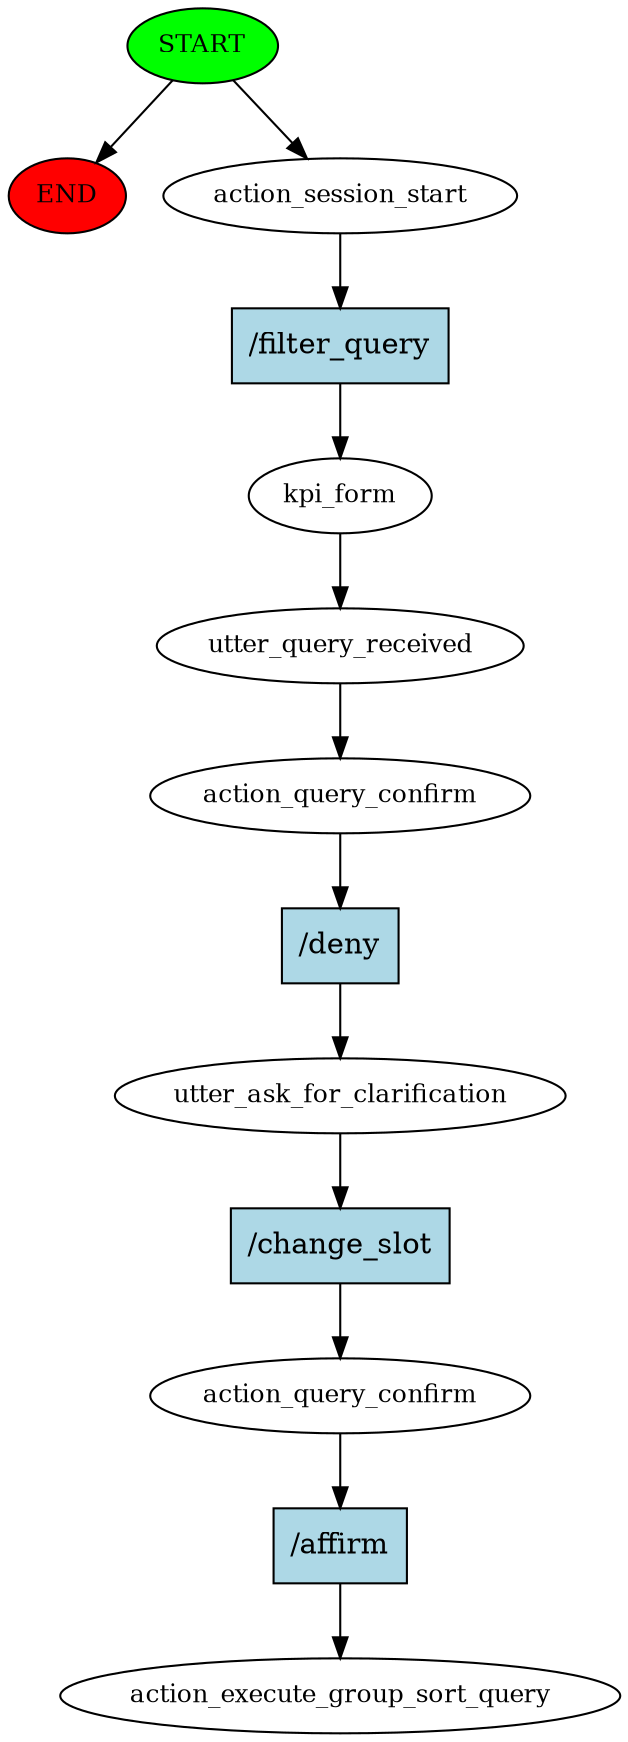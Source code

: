 digraph  {
0 [class="start active", fillcolor=green, fontsize=12, label=START, style=filled];
"-1" [class=end, fillcolor=red, fontsize=12, label=END, style=filled];
1 [class=active, fontsize=12, label=action_session_start];
2 [class=active, fontsize=12, label=kpi_form];
3 [class=active, fontsize=12, label=utter_query_received];
4 [class=active, fontsize=12, label=action_query_confirm];
5 [class=active, fontsize=12, label=utter_ask_for_clarification];
6 [class=active, fontsize=12, label=action_query_confirm];
7 [class="dashed active", fontsize=12, label=action_execute_group_sort_query];
8 [class="intent active", fillcolor=lightblue, label="/filter_query", shape=rect, style=filled];
9 [class="intent active", fillcolor=lightblue, label="/deny", shape=rect, style=filled];
10 [class="intent active", fillcolor=lightblue, label="/change_slot", shape=rect, style=filled];
11 [class="intent active", fillcolor=lightblue, label="/affirm", shape=rect, style=filled];
0 -> "-1"  [class="", key=NONE, label=""];
0 -> 1  [class=active, key=NONE, label=""];
1 -> 8  [class=active, key=0];
2 -> 3  [class=active, key=NONE, label=""];
3 -> 4  [class=active, key=NONE, label=""];
4 -> 9  [class=active, key=0];
5 -> 10  [class=active, key=0];
6 -> 11  [class=active, key=0];
8 -> 2  [class=active, key=0];
9 -> 5  [class=active, key=0];
10 -> 6  [class=active, key=0];
11 -> 7  [class=active, key=0];
}
